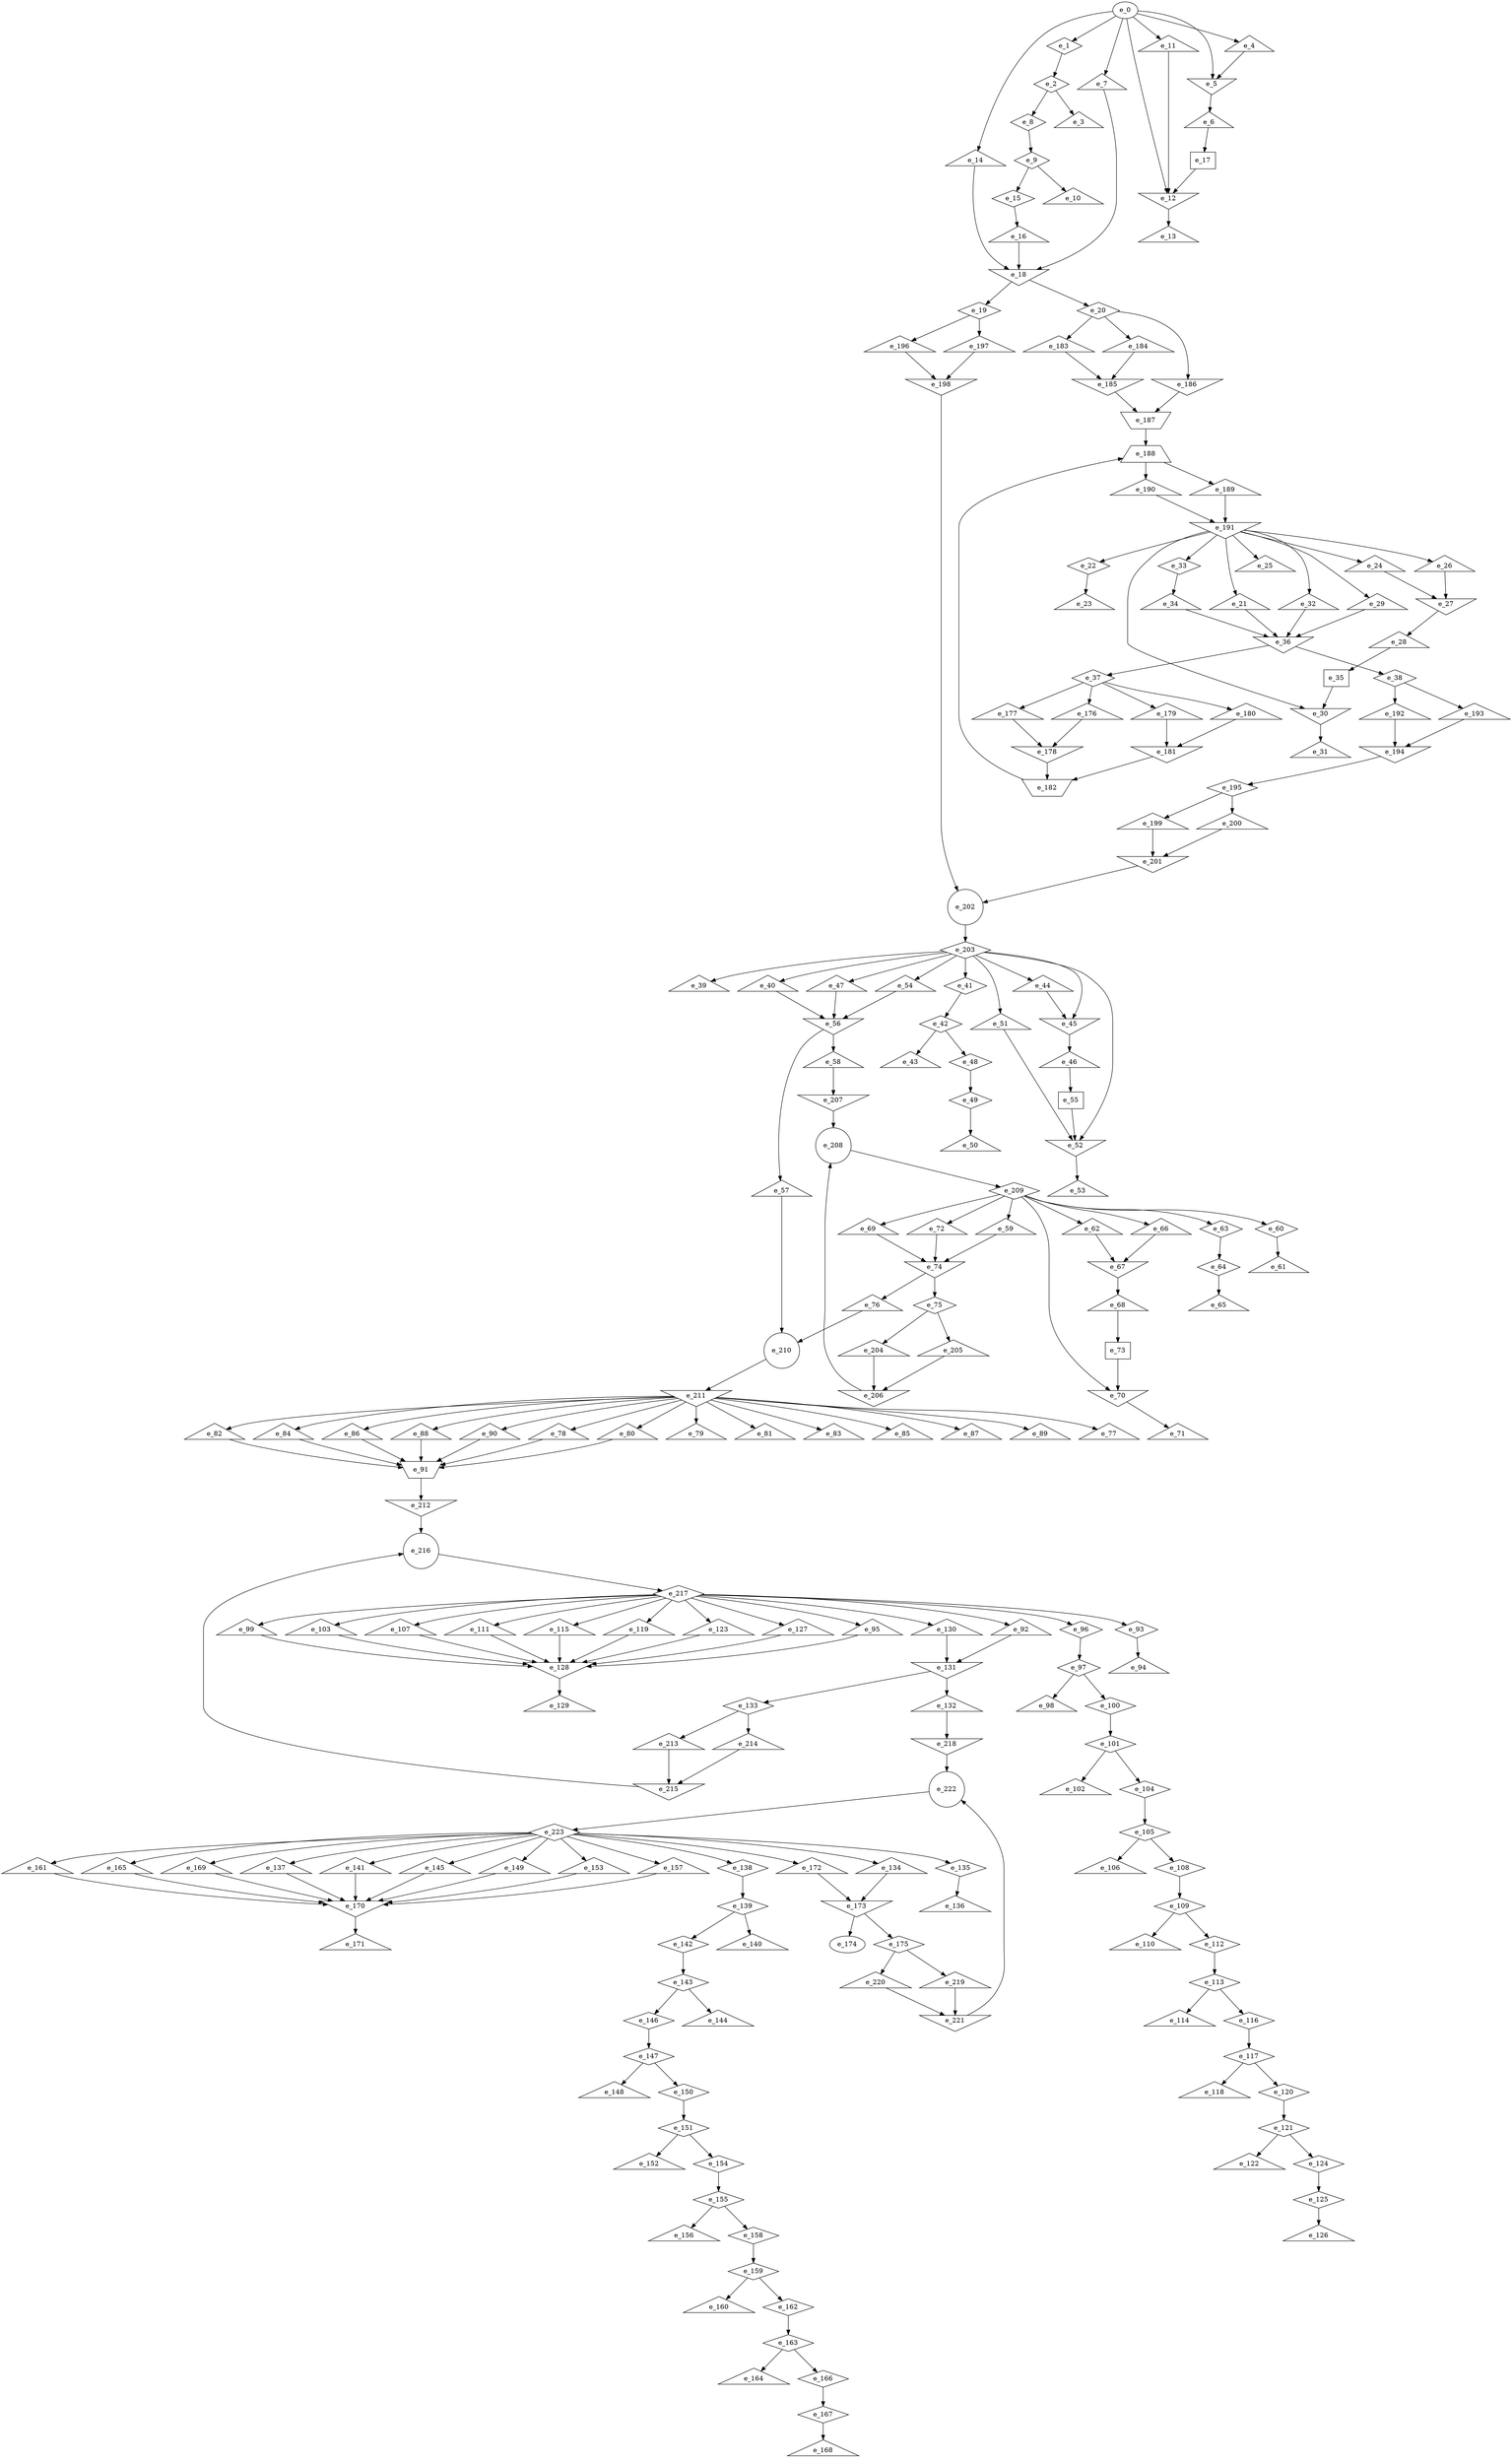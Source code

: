 digraph control_path {
  e_0: entry_node : n ;
  e_1 [shape = diamond];
  e_2 [shape = diamond];
  e_3 [shape = triangle];
  e_4 [shape = triangle];
  e_5 [shape = invtriangle];
  e_6 [shape = triangle];
  e_7 [shape = triangle];
  e_8 [shape = diamond];
  e_9 [shape = diamond];
  e_10 [shape = triangle];
  e_11 [shape = triangle];
  e_12 [shape = invtriangle];
  e_13 [shape = triangle];
  e_14 [shape = triangle];
  e_15 [shape = diamond];
  e_16 [shape = triangle];
  e_17 [shape = dot];
  e_18 [shape = invtriangle];
  e_19 [shape = diamond];
  e_20 [shape = diamond];
  e_21 [shape = triangle];
  e_22 [shape = diamond];
  e_23 [shape = triangle];
  e_24 [shape = triangle];
  e_25 [shape = triangle];
  e_26 [shape = triangle];
  e_27 [shape = invtriangle];
  e_28 [shape = triangle];
  e_29 [shape = triangle];
  e_30 [shape = invtriangle];
  e_31 [shape = triangle];
  e_32 [shape = triangle];
  e_33 [shape = diamond];
  e_34 [shape = triangle];
  e_35 [shape = dot];
  e_36 [shape = invtriangle];
  e_37 [shape = diamond];
  e_38 [shape = diamond];
  e_39 [shape = triangle];
  e_40 [shape = triangle];
  e_41 [shape = diamond];
  e_42 [shape = diamond];
  e_43 [shape = triangle];
  e_44 [shape = triangle];
  e_45 [shape = invtriangle];
  e_46 [shape = triangle];
  e_47 [shape = triangle];
  e_48 [shape = diamond];
  e_49 [shape = diamond];
  e_50 [shape = triangle];
  e_51 [shape = triangle];
  e_52 [shape = invtriangle];
  e_53 [shape = triangle];
  e_54 [shape = triangle];
  e_55 [shape = dot];
  e_56 [shape = invtriangle];
  e_57 [shape = triangle];
  e_58 [shape = triangle];
  e_59 [shape = triangle];
  e_60 [shape = diamond];
  e_61 [shape = triangle];
  e_62 [shape = triangle];
  e_63 [shape = diamond];
  e_64 [shape = diamond];
  e_65 [shape = triangle];
  e_66 [shape = triangle];
  e_67 [shape = invtriangle];
  e_68 [shape = triangle];
  e_69 [shape = triangle];
  e_70 [shape = invtriangle];
  e_71 [shape = triangle];
  e_72 [shape = triangle];
  e_73 [shape = dot];
  e_74 [shape = invtriangle];
  e_75 [shape = diamond];
  e_76 [shape = triangle];
  e_77 [shape = triangle];
  e_78 [shape = triangle];
  e_79 [shape = triangle];
  e_80 [shape = triangle];
  e_81 [shape = triangle];
  e_82 [shape = triangle];
  e_83 [shape = triangle];
  e_84 [shape = triangle];
  e_85 [shape = triangle];
  e_86 [shape = triangle];
  e_87 [shape = triangle];
  e_88 [shape = triangle];
  e_89 [shape = triangle];
  e_90 [shape = triangle];
  e_91 [shape = invtrapezium];
  e_92 [shape = triangle];
  e_93 [shape = diamond];
  e_94 [shape = triangle];
  e_95 [shape = triangle];
  e_96 [shape = diamond];
  e_97 [shape = diamond];
  e_98 [shape = triangle];
  e_99 [shape = triangle];
  e_100 [shape = diamond];
  e_101 [shape = diamond];
  e_102 [shape = triangle];
  e_103 [shape = triangle];
  e_104 [shape = diamond];
  e_105 [shape = diamond];
  e_106 [shape = triangle];
  e_107 [shape = triangle];
  e_108 [shape = diamond];
  e_109 [shape = diamond];
  e_110 [shape = triangle];
  e_111 [shape = triangle];
  e_112 [shape = diamond];
  e_113 [shape = diamond];
  e_114 [shape = triangle];
  e_115 [shape = triangle];
  e_116 [shape = diamond];
  e_117 [shape = diamond];
  e_118 [shape = triangle];
  e_119 [shape = triangle];
  e_120 [shape = diamond];
  e_121 [shape = diamond];
  e_122 [shape = triangle];
  e_123 [shape = triangle];
  e_124 [shape = diamond];
  e_125 [shape = diamond];
  e_126 [shape = triangle];
  e_127 [shape = triangle];
  e_128 [shape = invtriangle];
  e_129 [shape = triangle];
  e_130 [shape = triangle];
  e_131 [shape = invtriangle];
  e_132 [shape = triangle];
  e_133 [shape = diamond];
  e_134 [shape = triangle];
  e_135 [shape = diamond];
  e_136 [shape = triangle];
  e_137 [shape = triangle];
  e_138 [shape = diamond];
  e_139 [shape = diamond];
  e_140 [shape = triangle];
  e_141 [shape = triangle];
  e_142 [shape = diamond];
  e_143 [shape = diamond];
  e_144 [shape = triangle];
  e_145 [shape = triangle];
  e_146 [shape = diamond];
  e_147 [shape = diamond];
  e_148 [shape = triangle];
  e_149 [shape = triangle];
  e_150 [shape = diamond];
  e_151 [shape = diamond];
  e_152 [shape = triangle];
  e_153 [shape = triangle];
  e_154 [shape = diamond];
  e_155 [shape = diamond];
  e_156 [shape = triangle];
  e_157 [shape = triangle];
  e_158 [shape = diamond];
  e_159 [shape = diamond];
  e_160 [shape = triangle];
  e_161 [shape = triangle];
  e_162 [shape = diamond];
  e_163 [shape = diamond];
  e_164 [shape = triangle];
  e_165 [shape = triangle];
  e_166 [shape = diamond];
  e_167 [shape = diamond];
  e_168 [shape = triangle];
  e_169 [shape = triangle];
  e_170 [shape = invtriangle];
  e_171 [shape = triangle];
  e_172 [shape = triangle];
  e_173 [shape = invtriangle];
  e_174: exit_node : s ;
  e_175 [shape = diamond];
  e_176 [shape = triangle];
  e_177 [shape = triangle];
  e_178 [shape = invtriangle];
  e_179 [shape = triangle];
  e_180 [shape = triangle];
  e_181 [shape = invtriangle];
  e_182 [shape = invtrapezium];
  e_183 [shape = triangle];
  e_184 [shape = triangle];
  e_185 [shape = invtriangle];
  e_186 [shape = invtriangle];
  e_187 [shape = invtrapezium];
  e_188 [shape = trapezium];
  e_189 [shape = triangle];
  e_190 [shape = triangle];
  e_191 [shape = invtriangle];
  e_192 [shape = triangle];
  e_193 [shape = triangle];
  e_194 [shape = invtriangle];
  e_195 [shape = diamond];
  e_196 [shape = triangle];
  e_197 [shape = triangle];
  e_198 [shape = invtriangle];
  e_199 [shape = triangle];
  e_200 [shape = triangle];
  e_201 [shape = invtriangle];
  e_202 [shape = circle];
  e_203 [shape = diamond];
  e_204 [shape = triangle];
  e_205 [shape = triangle];
  e_206 [shape = invtriangle];
  e_207 [shape = invtriangle];
  e_208 [shape = circle];
  e_209 [shape = diamond];
  e_210 [shape = circle];
  e_211 [shape = invtriangle];
  e_212 [shape = invtriangle];
  e_213 [shape = triangle];
  e_214 [shape = triangle];
  e_215 [shape = invtriangle];
  e_216 [shape = circle];
  e_217 [shape = diamond];
  e_218 [shape = invtriangle];
  e_219 [shape = triangle];
  e_220 [shape = triangle];
  e_221 [shape = invtriangle];
  e_222 [shape = circle];
  e_223 [shape = diamond];
  e_0 -> e_1;
  e_1 -> e_2;
  e_2 -> e_3;
  e_0 -> e_4;
  e_4 -> e_5;
  e_0 -> e_5;
  e_5 -> e_6;
  e_0 -> e_7;
  e_2 -> e_8;
  e_8 -> e_9;
  e_9 -> e_10;
  e_0 -> e_11;
  e_11 -> e_12;
  e_0 -> e_12;
  e_17 -> e_12;
  e_12 -> e_13;
  e_0 -> e_14;
  e_9 -> e_15;
  e_15 -> e_16;
  e_6 -> e_17;
  e_7 -> e_18;
  e_14 -> e_18;
  e_16 -> e_18;
  e_18 -> e_19;
  e_18 -> e_20;
  e_191 -> e_21;
  e_191 -> e_22;
  e_22 -> e_23;
  e_191 -> e_24;
  e_191 -> e_25;
  e_191 -> e_26;
  e_24 -> e_27;
  e_26 -> e_27;
  e_27 -> e_28;
  e_191 -> e_29;
  e_35 -> e_30;
  e_191 -> e_30;
  e_30 -> e_31;
  e_191 -> e_32;
  e_191 -> e_33;
  e_33 -> e_34;
  e_28 -> e_35;
  e_21 -> e_36;
  e_29 -> e_36;
  e_32 -> e_36;
  e_34 -> e_36;
  e_36 -> e_37;
  e_36 -> e_38;
  e_203 -> e_39;
  e_203 -> e_40;
  e_203 -> e_41;
  e_41 -> e_42;
  e_42 -> e_43;
  e_203 -> e_44;
  e_44 -> e_45;
  e_203 -> e_45;
  e_45 -> e_46;
  e_203 -> e_47;
  e_42 -> e_48;
  e_48 -> e_49;
  e_49 -> e_50;
  e_203 -> e_51;
  e_51 -> e_52;
  e_55 -> e_52;
  e_203 -> e_52;
  e_52 -> e_53;
  e_203 -> e_54;
  e_46 -> e_55;
  e_40 -> e_56;
  e_47 -> e_56;
  e_54 -> e_56;
  e_56 -> e_57;
  e_56 -> e_58;
  e_209 -> e_59;
  e_209 -> e_60;
  e_60 -> e_61;
  e_209 -> e_62;
  e_209 -> e_63;
  e_63 -> e_64;
  e_64 -> e_65;
  e_209 -> e_66;
  e_62 -> e_67;
  e_66 -> e_67;
  e_67 -> e_68;
  e_209 -> e_69;
  e_73 -> e_70;
  e_209 -> e_70;
  e_70 -> e_71;
  e_209 -> e_72;
  e_68 -> e_73;
  e_59 -> e_74;
  e_69 -> e_74;
  e_72 -> e_74;
  e_74 -> e_75;
  e_74 -> e_76;
  e_211 -> e_77;
  e_211 -> e_78;
  e_211 -> e_79;
  e_211 -> e_80;
  e_211 -> e_81;
  e_211 -> e_82;
  e_211 -> e_83;
  e_211 -> e_84;
  e_211 -> e_85;
  e_211 -> e_86;
  e_211 -> e_87;
  e_211 -> e_88;
  e_211 -> e_89;
  e_211 -> e_90;
  e_78 -> e_91;
  e_80 -> e_91;
  e_82 -> e_91;
  e_84 -> e_91;
  e_86 -> e_91;
  e_88 -> e_91;
  e_90 -> e_91;
  e_217 -> e_92;
  e_217 -> e_93;
  e_93 -> e_94;
  e_217 -> e_95;
  e_217 -> e_96;
  e_96 -> e_97;
  e_97 -> e_98;
  e_217 -> e_99;
  e_97 -> e_100;
  e_100 -> e_101;
  e_101 -> e_102;
  e_217 -> e_103;
  e_101 -> e_104;
  e_104 -> e_105;
  e_105 -> e_106;
  e_217 -> e_107;
  e_105 -> e_108;
  e_108 -> e_109;
  e_109 -> e_110;
  e_217 -> e_111;
  e_109 -> e_112;
  e_112 -> e_113;
  e_113 -> e_114;
  e_217 -> e_115;
  e_113 -> e_116;
  e_116 -> e_117;
  e_117 -> e_118;
  e_217 -> e_119;
  e_117 -> e_120;
  e_120 -> e_121;
  e_121 -> e_122;
  e_217 -> e_123;
  e_121 -> e_124;
  e_124 -> e_125;
  e_125 -> e_126;
  e_217 -> e_127;
  e_95 -> e_128;
  e_99 -> e_128;
  e_103 -> e_128;
  e_107 -> e_128;
  e_111 -> e_128;
  e_115 -> e_128;
  e_119 -> e_128;
  e_123 -> e_128;
  e_127 -> e_128;
  e_128 -> e_129;
  e_217 -> e_130;
  e_92 -> e_131;
  e_130 -> e_131;
  e_131 -> e_132;
  e_131 -> e_133;
  e_223 -> e_134;
  e_223 -> e_135;
  e_135 -> e_136;
  e_223 -> e_137;
  e_223 -> e_138;
  e_138 -> e_139;
  e_139 -> e_140;
  e_223 -> e_141;
  e_139 -> e_142;
  e_142 -> e_143;
  e_143 -> e_144;
  e_223 -> e_145;
  e_143 -> e_146;
  e_146 -> e_147;
  e_147 -> e_148;
  e_223 -> e_149;
  e_147 -> e_150;
  e_150 -> e_151;
  e_151 -> e_152;
  e_223 -> e_153;
  e_151 -> e_154;
  e_154 -> e_155;
  e_155 -> e_156;
  e_223 -> e_157;
  e_155 -> e_158;
  e_158 -> e_159;
  e_159 -> e_160;
  e_223 -> e_161;
  e_159 -> e_162;
  e_162 -> e_163;
  e_163 -> e_164;
  e_223 -> e_165;
  e_163 -> e_166;
  e_166 -> e_167;
  e_167 -> e_168;
  e_223 -> e_169;
  e_137 -> e_170;
  e_141 -> e_170;
  e_145 -> e_170;
  e_149 -> e_170;
  e_153 -> e_170;
  e_157 -> e_170;
  e_161 -> e_170;
  e_165 -> e_170;
  e_169 -> e_170;
  e_170 -> e_171;
  e_223 -> e_172;
  e_134 -> e_173;
  e_172 -> e_173;
  e_173 -> e_174;
  e_173 -> e_175;
  e_37 -> e_176;
  e_37 -> e_177;
  e_176 -> e_178;
  e_177 -> e_178;
  e_37 -> e_179;
  e_37 -> e_180;
  e_179 -> e_181;
  e_180 -> e_181;
  e_178 -> e_182;
  e_181 -> e_182;
  e_20 -> e_183;
  e_20 -> e_184;
  e_183 -> e_185;
  e_184 -> e_185;
  e_20 -> e_186;
  e_185 -> e_187;
  e_186 -> e_187;
  e_182 -> e_188;
  e_187 -> e_188;
  e_188 -> e_189;
  e_188 -> e_190;
  e_189 -> e_191;
  e_190 -> e_191;
  e_38 -> e_192;
  e_38 -> e_193;
  e_192 -> e_194;
  e_193 -> e_194;
  e_194 -> e_195;
  e_19 -> e_196;
  e_19 -> e_197;
  e_196 -> e_198;
  e_197 -> e_198;
  e_195 -> e_199;
  e_195 -> e_200;
  e_199 -> e_201;
  e_200 -> e_201;
  e_198 -> e_202;
  e_201 -> e_202;
  e_202 -> e_203;
  e_75 -> e_204;
  e_75 -> e_205;
  e_204 -> e_206;
  e_205 -> e_206;
  e_58 -> e_207;
  e_206 -> e_208;
  e_207 -> e_208;
  e_208 -> e_209;
  e_57 -> e_210;
  e_76 -> e_210;
  e_210 -> e_211;
  e_91 -> e_212;
  e_133 -> e_213;
  e_133 -> e_214;
  e_213 -> e_215;
  e_214 -> e_215;
  e_212 -> e_216;
  e_215 -> e_216;
  e_216 -> e_217;
  e_132 -> e_218;
  e_175 -> e_219;
  e_175 -> e_220;
  e_219 -> e_221;
  e_220 -> e_221;
  e_218 -> e_222;
  e_221 -> e_222;
  e_222 -> e_223;
}
